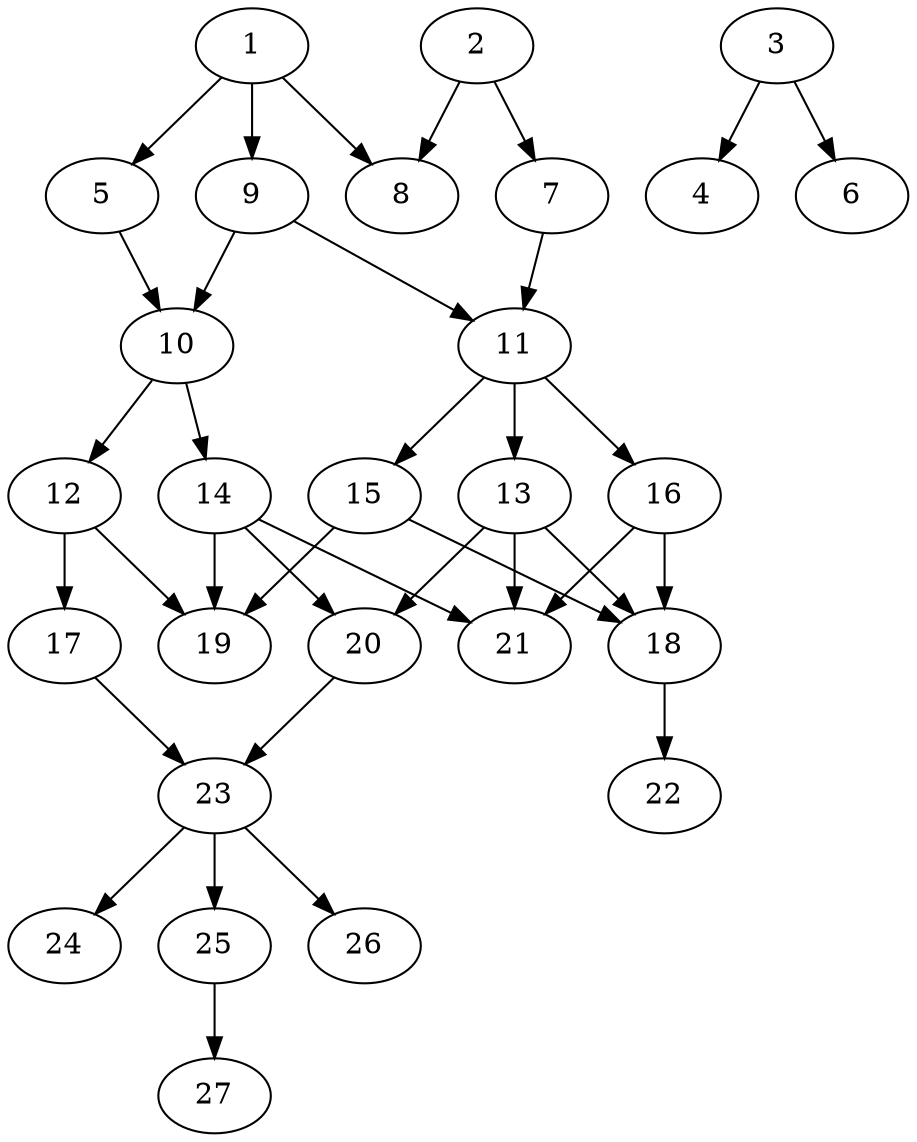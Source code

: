 // DAG (tier=2-normal, mode=compute, n=27, ccr=0.395, fat=0.520, density=0.442, regular=0.407, jump=0.188, mindata=524288, maxdata=8388608)
// DAG automatically generated by daggen at Sun Aug 24 16:33:33 2025
// /home/ermia/Project/Environments/daggen/bin/daggen --dot --ccr 0.395 --fat 0.520 --regular 0.407 --density 0.442 --jump 0.188 --mindata 524288 --maxdata 8388608 -n 27 
digraph G {
  1 [size="2563731991416550", alpha="0.11", expect_size="1281865995708275"]
  1 -> 5 [size ="2277012144128"]
  1 -> 8 [size ="2277012144128"]
  1 -> 9 [size ="2277012144128"]
  2 [size="6792108552978791", alpha="0.09", expect_size="3396054276489395"]
  2 -> 7 [size ="245518617804800"]
  2 -> 8 [size ="245518617804800"]
  3 [size="27752927765201560", alpha="0.03", expect_size="13876463882600780"]
  3 -> 4 [size ="500465829675008"]
  3 -> 6 [size ="500465829675008"]
  4 [size="121707555062897", alpha="0.00", expect_size="60853777531448"]
  5 [size="121517038471623424", alpha="0.16", expect_size="60758519235811712"]
  5 -> 10 [size ="223438299987968"]
  6 [size="131034056533711472", alpha="0.15", expect_size="65517028266855736"]
  7 [size="515250888218966491136", alpha="0.12", expect_size="257625444109483245568"]
  7 -> 11 [size ="514164971798528"]
  8 [size="233337180749904544", alpha="0.09", expect_size="116668590374952272"]
  9 [size="939910245929503232", alpha="0.11", expect_size="469955122964751616"]
  9 -> 10 [size ="462842989903872"]
  9 -> 11 [size ="462842989903872"]
  10 [size="153604852818116608", alpha="0.19", expect_size="76802426409058304"]
  10 -> 12 [size ="2294527557632"]
  10 -> 14 [size ="2294527557632"]
  11 [size="80176997346573872", alpha="0.06", expect_size="40088498673286936"]
  11 -> 13 [size ="67993098780672"]
  11 -> 15 [size ="67993098780672"]
  11 -> 16 [size ="67993098780672"]
  12 [size="381065510139199488000", alpha="0.09", expect_size="190532755069599744000"]
  12 -> 17 [size ="420490720051200"]
  12 -> 19 [size ="420490720051200"]
  13 [size="271198366097070", alpha="0.13", expect_size="135599183048535"]
  13 -> 18 [size ="24100680499200"]
  13 -> 20 [size ="24100680499200"]
  13 -> 21 [size ="24100680499200"]
  14 [size="2457900092748896", alpha="0.05", expect_size="1228950046374448"]
  14 -> 19 [size ="61288923267072"]
  14 -> 20 [size ="61288923267072"]
  14 -> 21 [size ="61288923267072"]
  15 [size="22624059384509200", alpha="0.09", expect_size="11312029692254600"]
  15 -> 18 [size ="515742365646848"]
  15 -> 19 [size ="515742365646848"]
  16 [size="1127966739492982", alpha="0.01", expect_size="563983369746491"]
  16 -> 18 [size ="24414506713088"]
  16 -> 21 [size ="24414506713088"]
  17 [size="30916570058326016000", alpha="0.07", expect_size="15458285029163008000"]
  17 -> 23 [size ="78804470988800"]
  18 [size="37647651171213508608", alpha="0.13", expect_size="18823825585606754304"]
  18 -> 22 [size ="89863206469632"]
  19 [size="463943672983977984000", alpha="0.15", expect_size="231971836491988992000"]
  20 [size="3553913129140224", alpha="0.12", expect_size="1776956564570112"]
  20 -> 23 [size ="140737488355328"]
  21 [size="39435097167234072576", alpha="0.13", expect_size="19717548583617036288"]
  22 [size="433189329411026", alpha="0.01", expect_size="216594664705513"]
  23 [size="99274494169663328", alpha="0.08", expect_size="49637247084831664"]
  23 -> 24 [size ="47117972275200"]
  23 -> 25 [size ="47117972275200"]
  23 -> 26 [size ="47117972275200"]
  24 [size="3385906982790190", alpha="0.15", expect_size="1692953491395095"]
  25 [size="17450402127007449088", alpha="0.12", expect_size="8725201063503724544"]
  25 -> 27 [size ="53822055514112"]
  26 [size="6630353470435762", alpha="0.11", expect_size="3315176735217881"]
  27 [size="7704034982707252", alpha="0.04", expect_size="3852017491353626"]
}